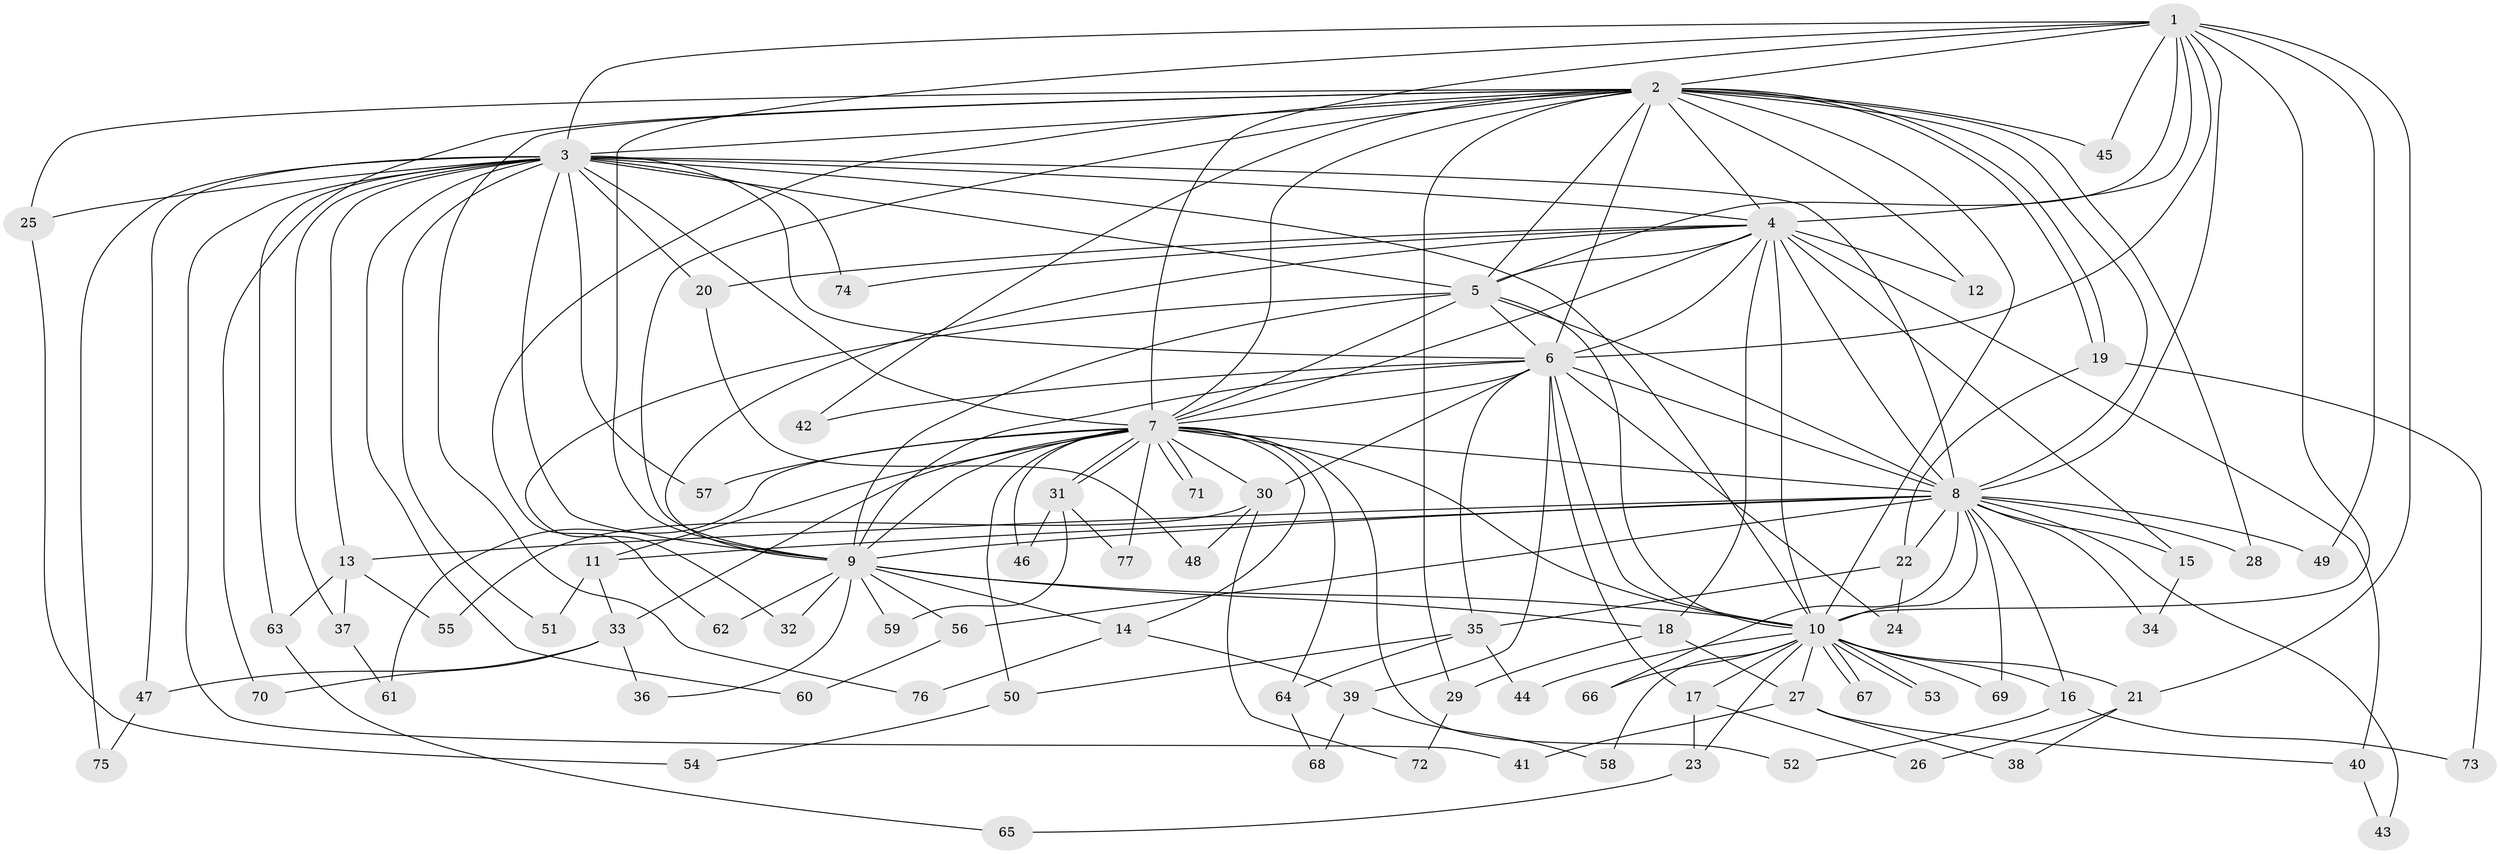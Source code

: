 // Generated by graph-tools (version 1.1) at 2025/01/03/09/25 03:01:15]
// undirected, 77 vertices, 179 edges
graph export_dot {
graph [start="1"]
  node [color=gray90,style=filled];
  1;
  2;
  3;
  4;
  5;
  6;
  7;
  8;
  9;
  10;
  11;
  12;
  13;
  14;
  15;
  16;
  17;
  18;
  19;
  20;
  21;
  22;
  23;
  24;
  25;
  26;
  27;
  28;
  29;
  30;
  31;
  32;
  33;
  34;
  35;
  36;
  37;
  38;
  39;
  40;
  41;
  42;
  43;
  44;
  45;
  46;
  47;
  48;
  49;
  50;
  51;
  52;
  53;
  54;
  55;
  56;
  57;
  58;
  59;
  60;
  61;
  62;
  63;
  64;
  65;
  66;
  67;
  68;
  69;
  70;
  71;
  72;
  73;
  74;
  75;
  76;
  77;
  1 -- 2;
  1 -- 3;
  1 -- 4;
  1 -- 5;
  1 -- 6;
  1 -- 7;
  1 -- 8;
  1 -- 9;
  1 -- 10;
  1 -- 21;
  1 -- 45;
  1 -- 49;
  2 -- 3;
  2 -- 4;
  2 -- 5;
  2 -- 6;
  2 -- 7;
  2 -- 8;
  2 -- 9;
  2 -- 10;
  2 -- 12;
  2 -- 19;
  2 -- 19;
  2 -- 25;
  2 -- 28;
  2 -- 29;
  2 -- 42;
  2 -- 45;
  2 -- 62;
  2 -- 70;
  2 -- 76;
  3 -- 4;
  3 -- 5;
  3 -- 6;
  3 -- 7;
  3 -- 8;
  3 -- 9;
  3 -- 10;
  3 -- 13;
  3 -- 20;
  3 -- 25;
  3 -- 37;
  3 -- 41;
  3 -- 47;
  3 -- 51;
  3 -- 57;
  3 -- 60;
  3 -- 63;
  3 -- 74;
  3 -- 75;
  4 -- 5;
  4 -- 6;
  4 -- 7;
  4 -- 8;
  4 -- 9;
  4 -- 10;
  4 -- 12;
  4 -- 15;
  4 -- 18;
  4 -- 20;
  4 -- 40;
  4 -- 74;
  5 -- 6;
  5 -- 7;
  5 -- 8;
  5 -- 9;
  5 -- 10;
  5 -- 32;
  6 -- 7;
  6 -- 8;
  6 -- 9;
  6 -- 10;
  6 -- 17;
  6 -- 24;
  6 -- 30;
  6 -- 35;
  6 -- 39;
  6 -- 42;
  7 -- 8;
  7 -- 9;
  7 -- 10;
  7 -- 11;
  7 -- 14;
  7 -- 30;
  7 -- 31;
  7 -- 31;
  7 -- 33;
  7 -- 46;
  7 -- 50;
  7 -- 52;
  7 -- 57;
  7 -- 61;
  7 -- 64;
  7 -- 71;
  7 -- 71;
  7 -- 77;
  8 -- 9;
  8 -- 10;
  8 -- 11;
  8 -- 13;
  8 -- 15;
  8 -- 16;
  8 -- 22;
  8 -- 28;
  8 -- 34;
  8 -- 43;
  8 -- 49;
  8 -- 56;
  8 -- 66;
  8 -- 69;
  9 -- 10;
  9 -- 14;
  9 -- 18;
  9 -- 32;
  9 -- 36;
  9 -- 56;
  9 -- 59;
  9 -- 62;
  10 -- 16;
  10 -- 17;
  10 -- 21;
  10 -- 23;
  10 -- 27;
  10 -- 44;
  10 -- 53;
  10 -- 53;
  10 -- 58;
  10 -- 66;
  10 -- 67;
  10 -- 67;
  10 -- 69;
  11 -- 33;
  11 -- 51;
  13 -- 37;
  13 -- 55;
  13 -- 63;
  14 -- 39;
  14 -- 76;
  15 -- 34;
  16 -- 52;
  16 -- 73;
  17 -- 23;
  17 -- 26;
  18 -- 27;
  18 -- 29;
  19 -- 22;
  19 -- 73;
  20 -- 48;
  21 -- 26;
  21 -- 38;
  22 -- 24;
  22 -- 35;
  23 -- 65;
  25 -- 54;
  27 -- 38;
  27 -- 40;
  27 -- 41;
  29 -- 72;
  30 -- 48;
  30 -- 55;
  30 -- 72;
  31 -- 46;
  31 -- 59;
  31 -- 77;
  33 -- 36;
  33 -- 47;
  33 -- 70;
  35 -- 44;
  35 -- 50;
  35 -- 64;
  37 -- 61;
  39 -- 58;
  39 -- 68;
  40 -- 43;
  47 -- 75;
  50 -- 54;
  56 -- 60;
  63 -- 65;
  64 -- 68;
}
